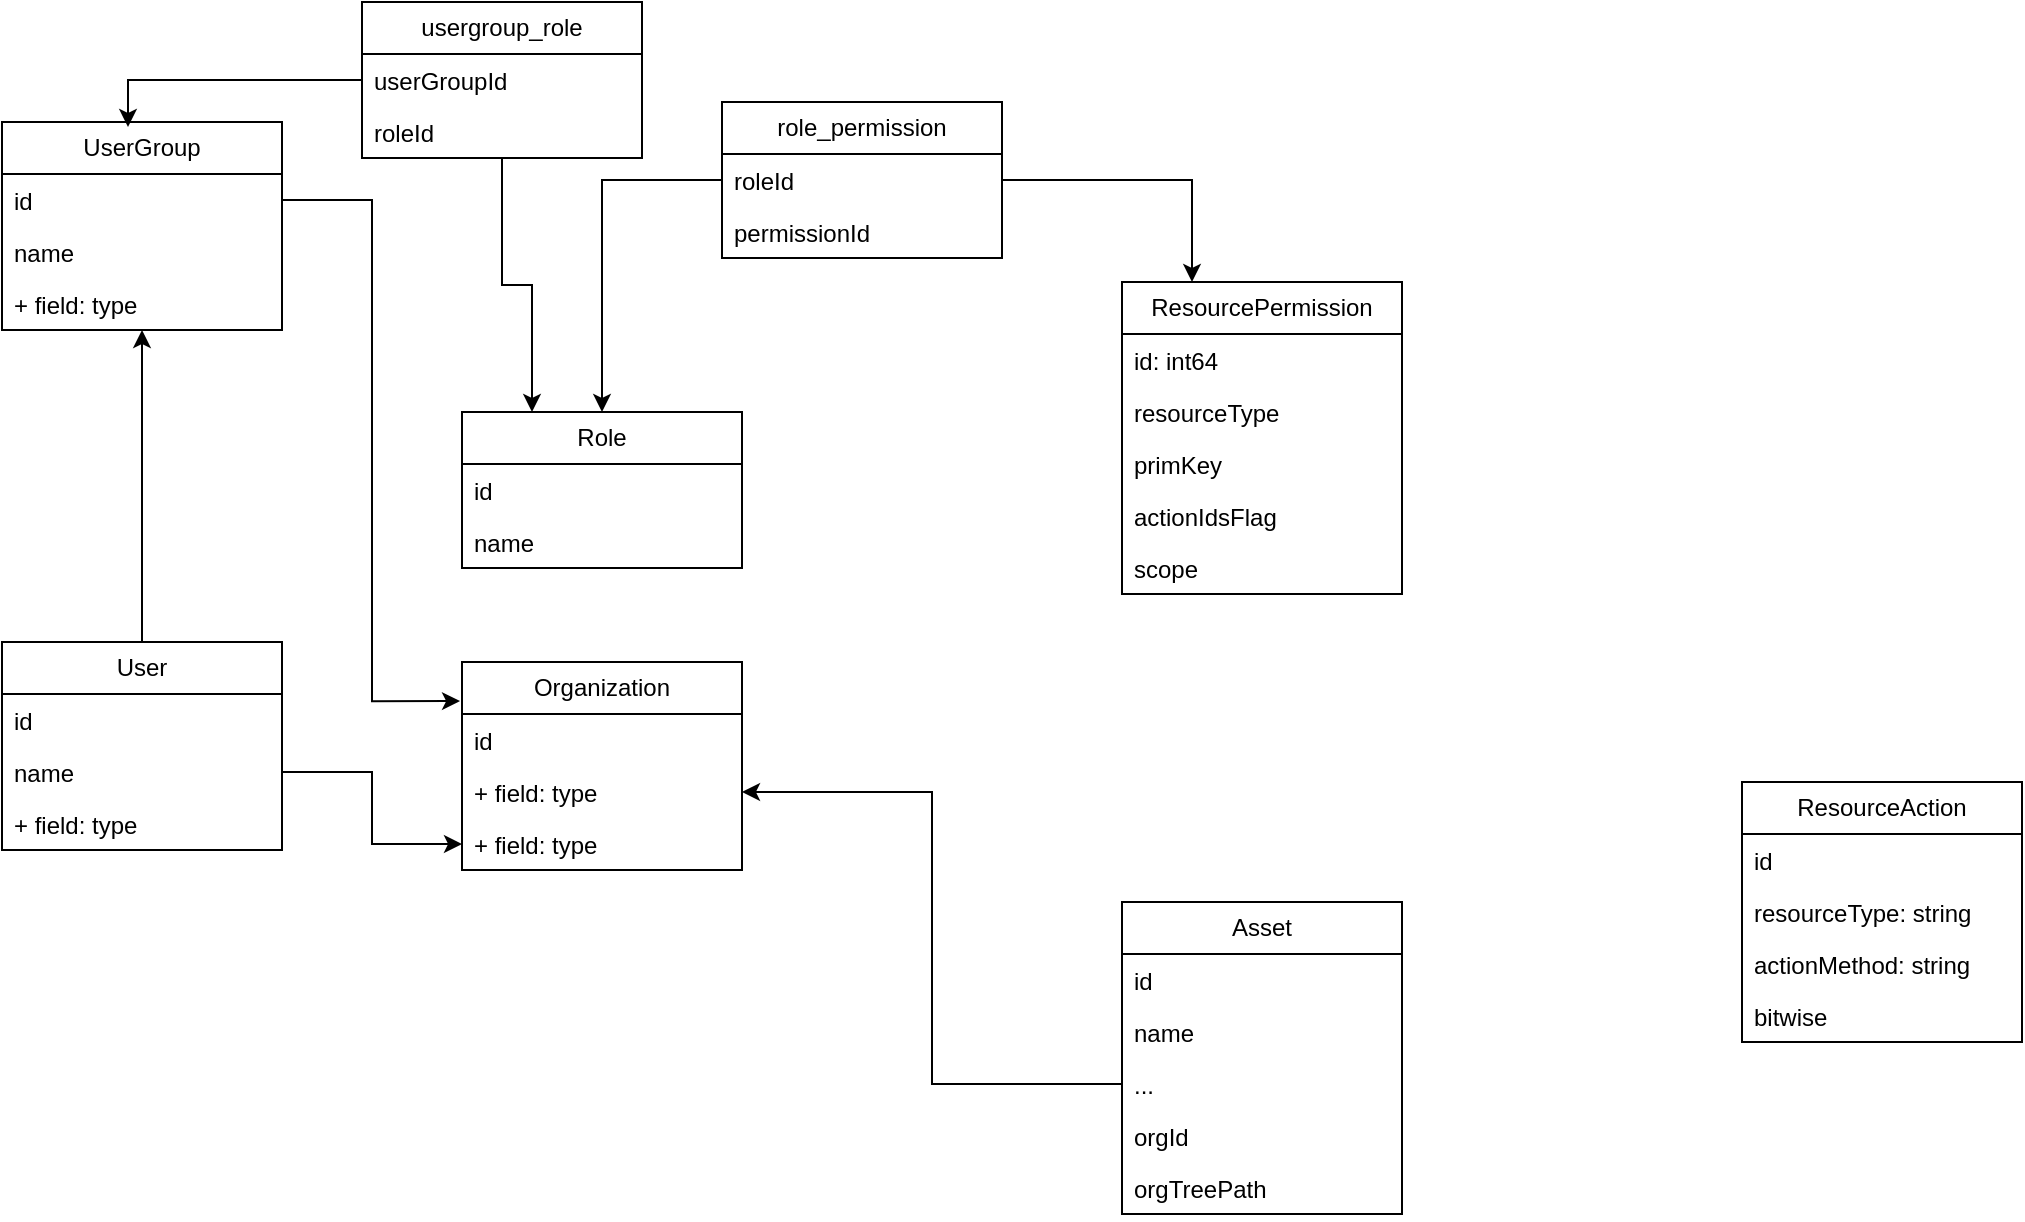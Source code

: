 <mxfile version="24.1.0" type="device">
  <diagram name="permission" id="rA5hb-6E7y7WdHE_mPKE">
    <mxGraphModel dx="1379" dy="854" grid="1" gridSize="10" guides="1" tooltips="1" connect="1" arrows="1" fold="1" page="1" pageScale="1" pageWidth="1169" pageHeight="827" background="none" math="0" shadow="0">
      <root>
        <mxCell id="0" />
        <mxCell id="1" parent="0" />
        <mxCell id="X-w0NrLj1n_lV78-NWRj-62" value="" style="rounded=0;orthogonalLoop=1;jettySize=auto;html=1;" edge="1" parent="1" source="X-w0NrLj1n_lV78-NWRj-8" target="X-w0NrLj1n_lV78-NWRj-15">
          <mxGeometry relative="1" as="geometry" />
        </mxCell>
        <mxCell id="X-w0NrLj1n_lV78-NWRj-8" value="User" style="swimlane;fontStyle=0;childLayout=stackLayout;horizontal=1;startSize=26;fillColor=none;horizontalStack=0;resizeParent=1;resizeParentMax=0;resizeLast=0;collapsible=1;marginBottom=0;whiteSpace=wrap;html=1;" vertex="1" parent="1">
          <mxGeometry x="60" y="340" width="140" height="104" as="geometry" />
        </mxCell>
        <mxCell id="X-w0NrLj1n_lV78-NWRj-9" value="id" style="text;strokeColor=none;fillColor=none;align=left;verticalAlign=top;spacingLeft=4;spacingRight=4;overflow=hidden;rotatable=0;points=[[0,0.5],[1,0.5]];portConstraint=eastwest;whiteSpace=wrap;html=1;" vertex="1" parent="X-w0NrLj1n_lV78-NWRj-8">
          <mxGeometry y="26" width="140" height="26" as="geometry" />
        </mxCell>
        <mxCell id="X-w0NrLj1n_lV78-NWRj-10" value="name" style="text;strokeColor=none;fillColor=none;align=left;verticalAlign=top;spacingLeft=4;spacingRight=4;overflow=hidden;rotatable=0;points=[[0,0.5],[1,0.5]];portConstraint=eastwest;whiteSpace=wrap;html=1;" vertex="1" parent="X-w0NrLj1n_lV78-NWRj-8">
          <mxGeometry y="52" width="140" height="26" as="geometry" />
        </mxCell>
        <mxCell id="X-w0NrLj1n_lV78-NWRj-11" value="+ field: type" style="text;strokeColor=none;fillColor=none;align=left;verticalAlign=top;spacingLeft=4;spacingRight=4;overflow=hidden;rotatable=0;points=[[0,0.5],[1,0.5]];portConstraint=eastwest;whiteSpace=wrap;html=1;" vertex="1" parent="X-w0NrLj1n_lV78-NWRj-8">
          <mxGeometry y="78" width="140" height="26" as="geometry" />
        </mxCell>
        <mxCell id="X-w0NrLj1n_lV78-NWRj-12" value="&lt;span style=&quot;background-color: initial;&quot;&gt;UserGroup&lt;/span&gt;" style="swimlane;fontStyle=0;childLayout=stackLayout;horizontal=1;startSize=26;fillColor=none;horizontalStack=0;resizeParent=1;resizeParentMax=0;resizeLast=0;collapsible=1;marginBottom=0;whiteSpace=wrap;html=1;" vertex="1" parent="1">
          <mxGeometry x="60" y="80" width="140" height="104" as="geometry" />
        </mxCell>
        <mxCell id="X-w0NrLj1n_lV78-NWRj-13" value="id" style="text;strokeColor=none;fillColor=none;align=left;verticalAlign=top;spacingLeft=4;spacingRight=4;overflow=hidden;rotatable=0;points=[[0,0.5],[1,0.5]];portConstraint=eastwest;whiteSpace=wrap;html=1;" vertex="1" parent="X-w0NrLj1n_lV78-NWRj-12">
          <mxGeometry y="26" width="140" height="26" as="geometry" />
        </mxCell>
        <mxCell id="X-w0NrLj1n_lV78-NWRj-14" value="name" style="text;strokeColor=none;fillColor=none;align=left;verticalAlign=top;spacingLeft=4;spacingRight=4;overflow=hidden;rotatable=0;points=[[0,0.5],[1,0.5]];portConstraint=eastwest;whiteSpace=wrap;html=1;" vertex="1" parent="X-w0NrLj1n_lV78-NWRj-12">
          <mxGeometry y="52" width="140" height="26" as="geometry" />
        </mxCell>
        <mxCell id="X-w0NrLj1n_lV78-NWRj-15" value="+ field: type" style="text;strokeColor=none;fillColor=none;align=left;verticalAlign=top;spacingLeft=4;spacingRight=4;overflow=hidden;rotatable=0;points=[[0,0.5],[1,0.5]];portConstraint=eastwest;whiteSpace=wrap;html=1;" vertex="1" parent="X-w0NrLj1n_lV78-NWRj-12">
          <mxGeometry y="78" width="140" height="26" as="geometry" />
        </mxCell>
        <mxCell id="X-w0NrLj1n_lV78-NWRj-23" value="Role" style="swimlane;fontStyle=0;childLayout=stackLayout;horizontal=1;startSize=26;fillColor=none;horizontalStack=0;resizeParent=1;resizeParentMax=0;resizeLast=0;collapsible=1;marginBottom=0;whiteSpace=wrap;html=1;" vertex="1" parent="1">
          <mxGeometry x="290" y="225" width="140" height="78" as="geometry" />
        </mxCell>
        <mxCell id="X-w0NrLj1n_lV78-NWRj-24" value="id" style="text;strokeColor=none;fillColor=none;align=left;verticalAlign=top;spacingLeft=4;spacingRight=4;overflow=hidden;rotatable=0;points=[[0,0.5],[1,0.5]];portConstraint=eastwest;whiteSpace=wrap;html=1;" vertex="1" parent="X-w0NrLj1n_lV78-NWRj-23">
          <mxGeometry y="26" width="140" height="26" as="geometry" />
        </mxCell>
        <mxCell id="X-w0NrLj1n_lV78-NWRj-25" value="name" style="text;strokeColor=none;fillColor=none;align=left;verticalAlign=top;spacingLeft=4;spacingRight=4;overflow=hidden;rotatable=0;points=[[0,0.5],[1,0.5]];portConstraint=eastwest;whiteSpace=wrap;html=1;" vertex="1" parent="X-w0NrLj1n_lV78-NWRj-23">
          <mxGeometry y="52" width="140" height="26" as="geometry" />
        </mxCell>
        <mxCell id="X-w0NrLj1n_lV78-NWRj-27" value="ResourcePermission" style="swimlane;fontStyle=0;childLayout=stackLayout;horizontal=1;startSize=26;fillColor=none;horizontalStack=0;resizeParent=1;resizeParentMax=0;resizeLast=0;collapsible=1;marginBottom=0;whiteSpace=wrap;html=1;labelBackgroundColor=default;" vertex="1" parent="1">
          <mxGeometry x="620" y="160" width="140" height="156" as="geometry" />
        </mxCell>
        <mxCell id="X-w0NrLj1n_lV78-NWRj-28" value="id: int64" style="text;strokeColor=none;fillColor=none;align=left;verticalAlign=top;spacingLeft=4;spacingRight=4;overflow=hidden;rotatable=0;points=[[0,0.5],[1,0.5]];portConstraint=eastwest;whiteSpace=wrap;html=1;" vertex="1" parent="X-w0NrLj1n_lV78-NWRj-27">
          <mxGeometry y="26" width="140" height="26" as="geometry" />
        </mxCell>
        <mxCell id="X-w0NrLj1n_lV78-NWRj-40" value="resourceType" style="text;strokeColor=none;fillColor=none;align=left;verticalAlign=top;spacingLeft=4;spacingRight=4;overflow=hidden;rotatable=0;points=[[0,0.5],[1,0.5]];portConstraint=eastwest;whiteSpace=wrap;html=1;" vertex="1" parent="X-w0NrLj1n_lV78-NWRj-27">
          <mxGeometry y="52" width="140" height="26" as="geometry" />
        </mxCell>
        <mxCell id="X-w0NrLj1n_lV78-NWRj-57" value="primKey" style="text;strokeColor=none;fillColor=none;align=left;verticalAlign=top;spacingLeft=4;spacingRight=4;overflow=hidden;rotatable=0;points=[[0,0.5],[1,0.5]];portConstraint=eastwest;whiteSpace=wrap;html=1;" vertex="1" parent="X-w0NrLj1n_lV78-NWRj-27">
          <mxGeometry y="78" width="140" height="26" as="geometry" />
        </mxCell>
        <mxCell id="X-w0NrLj1n_lV78-NWRj-56" value="actionIdsFlag" style="text;strokeColor=none;fillColor=none;align=left;verticalAlign=top;spacingLeft=4;spacingRight=4;overflow=hidden;rotatable=0;points=[[0,0.5],[1,0.5]];portConstraint=eastwest;whiteSpace=wrap;html=1;" vertex="1" parent="X-w0NrLj1n_lV78-NWRj-27">
          <mxGeometry y="104" width="140" height="26" as="geometry" />
        </mxCell>
        <mxCell id="X-w0NrLj1n_lV78-NWRj-29" value="scope" style="text;strokeColor=none;fillColor=none;align=left;verticalAlign=top;spacingLeft=4;spacingRight=4;overflow=hidden;rotatable=0;points=[[0,0.5],[1,0.5]];portConstraint=eastwest;whiteSpace=wrap;html=1;" vertex="1" parent="X-w0NrLj1n_lV78-NWRj-27">
          <mxGeometry y="130" width="140" height="26" as="geometry" />
        </mxCell>
        <mxCell id="X-w0NrLj1n_lV78-NWRj-30" value="Asset" style="swimlane;fontStyle=0;childLayout=stackLayout;horizontal=1;startSize=26;fillColor=none;horizontalStack=0;resizeParent=1;resizeParentMax=0;resizeLast=0;collapsible=1;marginBottom=0;whiteSpace=wrap;html=1;" vertex="1" parent="1">
          <mxGeometry x="620" y="470" width="140" height="156" as="geometry" />
        </mxCell>
        <mxCell id="X-w0NrLj1n_lV78-NWRj-31" value="id" style="text;strokeColor=none;fillColor=none;align=left;verticalAlign=top;spacingLeft=4;spacingRight=4;overflow=hidden;rotatable=0;points=[[0,0.5],[1,0.5]];portConstraint=eastwest;whiteSpace=wrap;html=1;" vertex="1" parent="X-w0NrLj1n_lV78-NWRj-30">
          <mxGeometry y="26" width="140" height="26" as="geometry" />
        </mxCell>
        <mxCell id="X-w0NrLj1n_lV78-NWRj-42" value="name" style="text;strokeColor=none;fillColor=none;align=left;verticalAlign=top;spacingLeft=4;spacingRight=4;overflow=hidden;rotatable=0;points=[[0,0.5],[1,0.5]];portConstraint=eastwest;whiteSpace=wrap;html=1;" vertex="1" parent="X-w0NrLj1n_lV78-NWRj-30">
          <mxGeometry y="52" width="140" height="26" as="geometry" />
        </mxCell>
        <mxCell id="X-w0NrLj1n_lV78-NWRj-48" value="..." style="text;strokeColor=none;fillColor=none;align=left;verticalAlign=top;spacingLeft=4;spacingRight=4;overflow=hidden;rotatable=0;points=[[0,0.5],[1,0.5]];portConstraint=eastwest;whiteSpace=wrap;html=1;" vertex="1" parent="X-w0NrLj1n_lV78-NWRj-30">
          <mxGeometry y="78" width="140" height="26" as="geometry" />
        </mxCell>
        <mxCell id="X-w0NrLj1n_lV78-NWRj-32" value="orgId" style="text;strokeColor=none;fillColor=none;align=left;verticalAlign=top;spacingLeft=4;spacingRight=4;overflow=hidden;rotatable=0;points=[[0,0.5],[1,0.5]];portConstraint=eastwest;whiteSpace=wrap;html=1;" vertex="1" parent="X-w0NrLj1n_lV78-NWRj-30">
          <mxGeometry y="104" width="140" height="26" as="geometry" />
        </mxCell>
        <mxCell id="X-w0NrLj1n_lV78-NWRj-49" value="orgTreePath" style="text;strokeColor=none;fillColor=none;align=left;verticalAlign=top;spacingLeft=4;spacingRight=4;overflow=hidden;rotatable=0;points=[[0,0.5],[1,0.5]];portConstraint=eastwest;whiteSpace=wrap;html=1;" vertex="1" parent="X-w0NrLj1n_lV78-NWRj-30">
          <mxGeometry y="130" width="140" height="26" as="geometry" />
        </mxCell>
        <mxCell id="X-w0NrLj1n_lV78-NWRj-43" value="ResourceAction" style="swimlane;fontStyle=0;childLayout=stackLayout;horizontal=1;startSize=26;fillColor=none;horizontalStack=0;resizeParent=1;resizeParentMax=0;resizeLast=0;collapsible=1;marginBottom=0;whiteSpace=wrap;html=1;" vertex="1" parent="1">
          <mxGeometry x="930" y="410" width="140" height="130" as="geometry" />
        </mxCell>
        <mxCell id="X-w0NrLj1n_lV78-NWRj-44" value="id" style="text;strokeColor=none;fillColor=none;align=left;verticalAlign=top;spacingLeft=4;spacingRight=4;overflow=hidden;rotatable=0;points=[[0,0.5],[1,0.5]];portConstraint=eastwest;whiteSpace=wrap;html=1;" vertex="1" parent="X-w0NrLj1n_lV78-NWRj-43">
          <mxGeometry y="26" width="140" height="26" as="geometry" />
        </mxCell>
        <mxCell id="X-w0NrLj1n_lV78-NWRj-45" value="resourceType: string" style="text;strokeColor=none;fillColor=none;align=left;verticalAlign=top;spacingLeft=4;spacingRight=4;overflow=hidden;rotatable=0;points=[[0,0.5],[1,0.5]];portConstraint=eastwest;whiteSpace=wrap;html=1;" vertex="1" parent="X-w0NrLj1n_lV78-NWRj-43">
          <mxGeometry y="52" width="140" height="26" as="geometry" />
        </mxCell>
        <mxCell id="X-w0NrLj1n_lV78-NWRj-47" value="actionMethod: string" style="text;strokeColor=none;fillColor=none;align=left;verticalAlign=top;spacingLeft=4;spacingRight=4;overflow=hidden;rotatable=0;points=[[0,0.5],[1,0.5]];portConstraint=eastwest;whiteSpace=wrap;html=1;" vertex="1" parent="X-w0NrLj1n_lV78-NWRj-43">
          <mxGeometry y="78" width="140" height="26" as="geometry" />
        </mxCell>
        <mxCell id="X-w0NrLj1n_lV78-NWRj-46" value="bitwise" style="text;strokeColor=none;fillColor=none;align=left;verticalAlign=top;spacingLeft=4;spacingRight=4;overflow=hidden;rotatable=0;points=[[0,0.5],[1,0.5]];portConstraint=eastwest;whiteSpace=wrap;html=1;" vertex="1" parent="X-w0NrLj1n_lV78-NWRj-43">
          <mxGeometry y="104" width="140" height="26" as="geometry" />
        </mxCell>
        <mxCell id="X-w0NrLj1n_lV78-NWRj-64" value="role_permission" style="swimlane;fontStyle=0;childLayout=stackLayout;horizontal=1;startSize=26;fillColor=none;horizontalStack=0;resizeParent=1;resizeParentMax=0;resizeLast=0;collapsible=1;marginBottom=0;whiteSpace=wrap;html=1;" vertex="1" parent="1">
          <mxGeometry x="420" y="70" width="140" height="78" as="geometry" />
        </mxCell>
        <mxCell id="X-w0NrLj1n_lV78-NWRj-65" value="roleId" style="text;strokeColor=none;fillColor=none;align=left;verticalAlign=top;spacingLeft=4;spacingRight=4;overflow=hidden;rotatable=0;points=[[0,0.5],[1,0.5]];portConstraint=eastwest;whiteSpace=wrap;html=1;" vertex="1" parent="X-w0NrLj1n_lV78-NWRj-64">
          <mxGeometry y="26" width="140" height="26" as="geometry" />
        </mxCell>
        <mxCell id="X-w0NrLj1n_lV78-NWRj-66" value="permissionId" style="text;strokeColor=none;fillColor=none;align=left;verticalAlign=top;spacingLeft=4;spacingRight=4;overflow=hidden;rotatable=0;points=[[0,0.5],[1,0.5]];portConstraint=eastwest;whiteSpace=wrap;html=1;" vertex="1" parent="X-w0NrLj1n_lV78-NWRj-64">
          <mxGeometry y="52" width="140" height="26" as="geometry" />
        </mxCell>
        <mxCell id="X-w0NrLj1n_lV78-NWRj-67" style="edgeStyle=orthogonalEdgeStyle;rounded=0;orthogonalLoop=1;jettySize=auto;html=1;entryX=0.25;entryY=0;entryDx=0;entryDy=0;" edge="1" parent="1" source="X-w0NrLj1n_lV78-NWRj-65" target="X-w0NrLj1n_lV78-NWRj-27">
          <mxGeometry relative="1" as="geometry" />
        </mxCell>
        <mxCell id="X-w0NrLj1n_lV78-NWRj-68" style="edgeStyle=orthogonalEdgeStyle;rounded=0;orthogonalLoop=1;jettySize=auto;html=1;" edge="1" parent="1" source="X-w0NrLj1n_lV78-NWRj-65" target="X-w0NrLj1n_lV78-NWRj-23">
          <mxGeometry relative="1" as="geometry" />
        </mxCell>
        <mxCell id="X-w0NrLj1n_lV78-NWRj-69" value="Organization" style="swimlane;fontStyle=0;childLayout=stackLayout;horizontal=1;startSize=26;fillColor=none;horizontalStack=0;resizeParent=1;resizeParentMax=0;resizeLast=0;collapsible=1;marginBottom=0;whiteSpace=wrap;html=1;" vertex="1" parent="1">
          <mxGeometry x="290" y="350" width="140" height="104" as="geometry" />
        </mxCell>
        <mxCell id="X-w0NrLj1n_lV78-NWRj-70" value="id" style="text;strokeColor=none;fillColor=none;align=left;verticalAlign=top;spacingLeft=4;spacingRight=4;overflow=hidden;rotatable=0;points=[[0,0.5],[1,0.5]];portConstraint=eastwest;whiteSpace=wrap;html=1;" vertex="1" parent="X-w0NrLj1n_lV78-NWRj-69">
          <mxGeometry y="26" width="140" height="26" as="geometry" />
        </mxCell>
        <mxCell id="X-w0NrLj1n_lV78-NWRj-71" value="+ field: type" style="text;strokeColor=none;fillColor=none;align=left;verticalAlign=top;spacingLeft=4;spacingRight=4;overflow=hidden;rotatable=0;points=[[0,0.5],[1,0.5]];portConstraint=eastwest;whiteSpace=wrap;html=1;" vertex="1" parent="X-w0NrLj1n_lV78-NWRj-69">
          <mxGeometry y="52" width="140" height="26" as="geometry" />
        </mxCell>
        <mxCell id="X-w0NrLj1n_lV78-NWRj-72" value="+ field: type" style="text;strokeColor=none;fillColor=none;align=left;verticalAlign=top;spacingLeft=4;spacingRight=4;overflow=hidden;rotatable=0;points=[[0,0.5],[1,0.5]];portConstraint=eastwest;whiteSpace=wrap;html=1;" vertex="1" parent="X-w0NrLj1n_lV78-NWRj-69">
          <mxGeometry y="78" width="140" height="26" as="geometry" />
        </mxCell>
        <mxCell id="X-w0NrLj1n_lV78-NWRj-79" style="edgeStyle=orthogonalEdgeStyle;rounded=0;orthogonalLoop=1;jettySize=auto;html=1;entryX=1;entryY=0.5;entryDx=0;entryDy=0;" edge="1" parent="1" source="X-w0NrLj1n_lV78-NWRj-48" target="X-w0NrLj1n_lV78-NWRj-71">
          <mxGeometry relative="1" as="geometry" />
        </mxCell>
        <mxCell id="X-w0NrLj1n_lV78-NWRj-80" style="edgeStyle=orthogonalEdgeStyle;rounded=0;orthogonalLoop=1;jettySize=auto;html=1;entryX=-0.007;entryY=0.188;entryDx=0;entryDy=0;entryPerimeter=0;" edge="1" parent="1" source="X-w0NrLj1n_lV78-NWRj-13" target="X-w0NrLj1n_lV78-NWRj-69">
          <mxGeometry relative="1" as="geometry" />
        </mxCell>
        <mxCell id="X-w0NrLj1n_lV78-NWRj-81" style="edgeStyle=orthogonalEdgeStyle;rounded=0;orthogonalLoop=1;jettySize=auto;html=1;entryX=0;entryY=0.5;entryDx=0;entryDy=0;" edge="1" parent="1" source="X-w0NrLj1n_lV78-NWRj-10" target="X-w0NrLj1n_lV78-NWRj-72">
          <mxGeometry relative="1" as="geometry" />
        </mxCell>
        <mxCell id="X-w0NrLj1n_lV78-NWRj-87" style="edgeStyle=orthogonalEdgeStyle;rounded=0;orthogonalLoop=1;jettySize=auto;html=1;entryX=0.25;entryY=0;entryDx=0;entryDy=0;" edge="1" parent="1" source="X-w0NrLj1n_lV78-NWRj-83" target="X-w0NrLj1n_lV78-NWRj-23">
          <mxGeometry relative="1" as="geometry" />
        </mxCell>
        <mxCell id="X-w0NrLj1n_lV78-NWRj-83" value="usergroup_role" style="swimlane;fontStyle=0;childLayout=stackLayout;horizontal=1;startSize=26;fillColor=none;horizontalStack=0;resizeParent=1;resizeParentMax=0;resizeLast=0;collapsible=1;marginBottom=0;whiteSpace=wrap;html=1;" vertex="1" parent="1">
          <mxGeometry x="240" y="20" width="140" height="78" as="geometry" />
        </mxCell>
        <mxCell id="X-w0NrLj1n_lV78-NWRj-84" value="userGroupId" style="text;strokeColor=none;fillColor=none;align=left;verticalAlign=top;spacingLeft=4;spacingRight=4;overflow=hidden;rotatable=0;points=[[0,0.5],[1,0.5]];portConstraint=eastwest;whiteSpace=wrap;html=1;" vertex="1" parent="X-w0NrLj1n_lV78-NWRj-83">
          <mxGeometry y="26" width="140" height="26" as="geometry" />
        </mxCell>
        <mxCell id="X-w0NrLj1n_lV78-NWRj-85" value="roleId" style="text;strokeColor=none;fillColor=none;align=left;verticalAlign=top;spacingLeft=4;spacingRight=4;overflow=hidden;rotatable=0;points=[[0,0.5],[1,0.5]];portConstraint=eastwest;whiteSpace=wrap;html=1;" vertex="1" parent="X-w0NrLj1n_lV78-NWRj-83">
          <mxGeometry y="52" width="140" height="26" as="geometry" />
        </mxCell>
        <mxCell id="X-w0NrLj1n_lV78-NWRj-86" style="edgeStyle=orthogonalEdgeStyle;rounded=0;orthogonalLoop=1;jettySize=auto;html=1;entryX=0.45;entryY=0.024;entryDx=0;entryDy=0;entryPerimeter=0;" edge="1" parent="1" source="X-w0NrLj1n_lV78-NWRj-84" target="X-w0NrLj1n_lV78-NWRj-12">
          <mxGeometry relative="1" as="geometry" />
        </mxCell>
      </root>
    </mxGraphModel>
  </diagram>
</mxfile>
